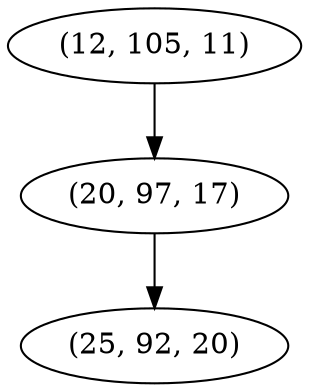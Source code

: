 digraph tree {
    "(12, 105, 11)";
    "(20, 97, 17)";
    "(25, 92, 20)";
    "(12, 105, 11)" -> "(20, 97, 17)";
    "(20, 97, 17)" -> "(25, 92, 20)";
}
